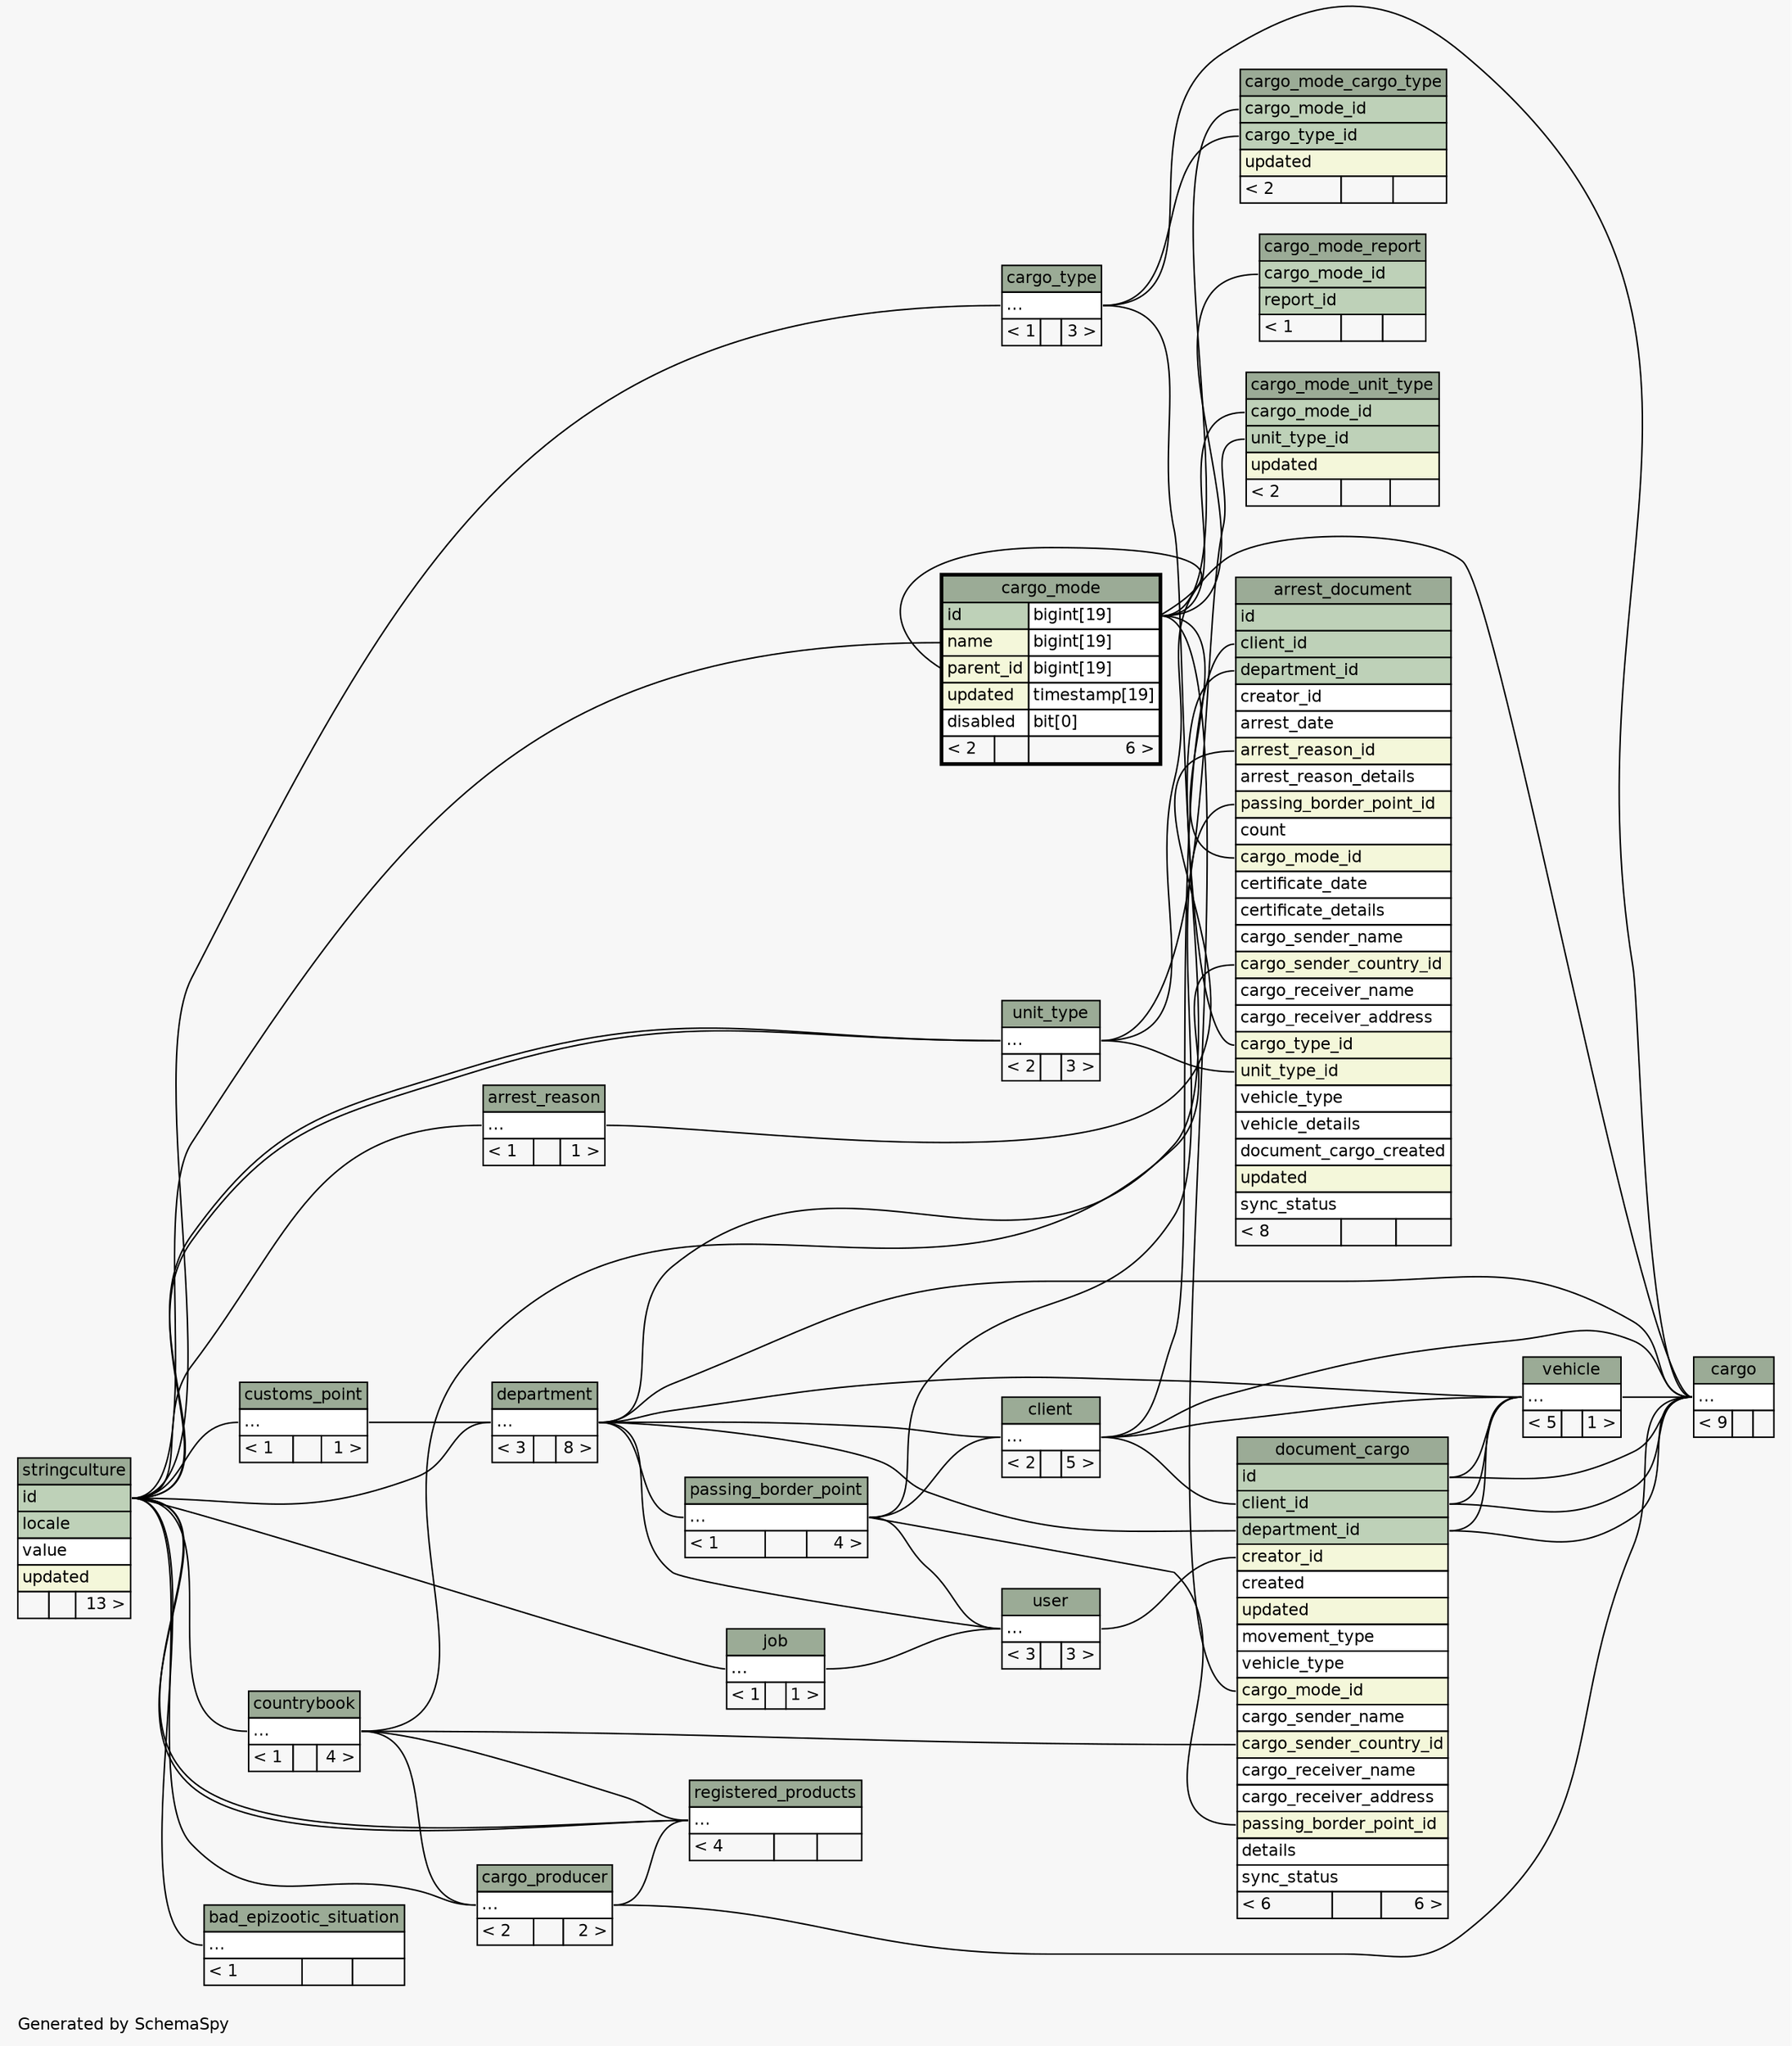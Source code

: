 // dot 2.26.3 on Windows Vista 6.0
// SchemaSpy rev 514
digraph "twoDegreesRelationshipsDiagram" {
  graph [
    rankdir="RL"
    bgcolor="#f7f7f7"
    label="\nGenerated by SchemaSpy"
    labeljust="l"
    nodesep="0.18"
    ranksep="0.46"
    fontname="Helvetica"
    fontsize="11"
  ];
  node [
    fontname="Helvetica"
    fontsize="11"
    shape="plaintext"
  ];
  edge [
    arrowsize="0.8"
  ];
  "arrest_document":"arrest_reason_id":w -> "arrest_reason":"elipses":e [arrowhead=none arrowtail=crowodot];
  "arrest_document":"cargo_mode_id":w -> "cargo_mode":"id.type":e [arrowhead=none arrowtail=crowodot];
  "arrest_document":"cargo_sender_country_id":w -> "countrybook":"elipses":e [arrowhead=none arrowtail=crowodot];
  "arrest_document":"cargo_type_id":w -> "cargo_type":"elipses":e [arrowhead=none arrowtail=crowodot];
  "arrest_document":"client_id":w -> "client":"elipses":e [arrowhead=none arrowtail=crowodot];
  "arrest_document":"department_id":w -> "department":"elipses":e [arrowhead=none arrowtail=crowodot];
  "arrest_document":"passing_border_point_id":w -> "passing_border_point":"elipses":e [arrowhead=none arrowtail=crowodot];
  "arrest_document":"unit_type_id":w -> "unit_type":"elipses":e [arrowhead=none arrowtail=crowodot];
  "arrest_reason":"elipses":w -> "stringculture":"id":e [arrowhead=none arrowtail=crowodot];
  "bad_epizootic_situation":"elipses":w -> "stringculture":"id":e [arrowhead=none arrowtail=crowodot];
  "cargo":"elipses":w -> "cargo_producer":"elipses":e [arrowhead=none arrowtail=crowodot];
  "cargo":"elipses":w -> "cargo_type":"elipses":e [arrowhead=none arrowtail=crowodot];
  "cargo":"elipses":w -> "client":"elipses":e [arrowhead=none arrowtail=crowodot];
  "cargo":"elipses":w -> "document_cargo":"client_id":e [arrowhead=none arrowtail=crowodot];
  "cargo":"elipses":w -> "department":"elipses":e [arrowhead=none arrowtail=crowodot];
  "cargo":"elipses":w -> "document_cargo":"department_id":e [arrowhead=none arrowtail=crowodot];
  "cargo":"elipses":w -> "document_cargo":"id":e [arrowhead=none arrowtail=crowodot];
  "cargo":"elipses":w -> "unit_type":"elipses":e [arrowhead=none arrowtail=crowodot];
  "cargo":"elipses":w -> "vehicle":"elipses":e [arrowhead=none arrowtail=crowodot];
  "cargo_mode":"name":w -> "stringculture":"id":e [arrowhead=none arrowtail=crowodot];
  "cargo_mode":"parent_id":w -> "cargo_mode":"id.type":e [arrowhead=none arrowtail=crowodot];
  "cargo_mode_cargo_type":"cargo_mode_id":w -> "cargo_mode":"id.type":e [arrowhead=none arrowtail=crowodot];
  "cargo_mode_cargo_type":"cargo_type_id":w -> "cargo_type":"elipses":e [arrowhead=none arrowtail=crowodot];
  "cargo_mode_report":"cargo_mode_id":w -> "cargo_mode":"id.type":e [arrowhead=none arrowtail=crowodot];
  "cargo_mode_unit_type":"cargo_mode_id":w -> "cargo_mode":"id.type":e [arrowhead=none arrowtail=crowodot];
  "cargo_mode_unit_type":"unit_type_id":w -> "unit_type":"elipses":e [arrowhead=none arrowtail=crowodot];
  "cargo_producer":"elipses":w -> "countrybook":"elipses":e [arrowhead=none arrowtail=crowodot];
  "cargo_producer":"elipses":w -> "stringculture":"id":e [arrowhead=none arrowtail=crowodot];
  "cargo_type":"elipses":w -> "stringculture":"id":e [arrowhead=none arrowtail=crowodot];
  "client":"elipses":w -> "department":"elipses":e [arrowhead=none arrowtail=crowodot];
  "client":"elipses":w -> "passing_border_point":"elipses":e [arrowhead=none arrowtail=crowodot];
  "countrybook":"elipses":w -> "stringculture":"id":e [arrowhead=none arrowtail=crowodot];
  "customs_point":"elipses":w -> "stringculture":"id":e [arrowhead=none arrowtail=crowodot];
  "department":"elipses":w -> "customs_point":"elipses":e [arrowhead=none arrowtail=crowodot];
  "department":"elipses":w -> "stringculture":"id":e [arrowhead=none arrowtail=crowodot];
  "document_cargo":"cargo_mode_id":w -> "cargo_mode":"id.type":e [arrowhead=none arrowtail=crowodot];
  "document_cargo":"cargo_sender_country_id":w -> "countrybook":"elipses":e [arrowhead=none arrowtail=crowodot];
  "document_cargo":"client_id":w -> "client":"elipses":e [arrowhead=none arrowtail=crowodot];
  "document_cargo":"creator_id":w -> "user":"elipses":e [arrowhead=none arrowtail=crowodot];
  "document_cargo":"department_id":w -> "department":"elipses":e [arrowhead=none arrowtail=crowodot];
  "document_cargo":"passing_border_point_id":w -> "passing_border_point":"elipses":e [arrowhead=none arrowtail=crowodot];
  "job":"elipses":w -> "stringculture":"id":e [arrowhead=none arrowtail=crowodot];
  "passing_border_point":"elipses":w -> "department":"elipses":e [arrowhead=none arrowtail=crowodot];
  "registered_products":"elipses":w -> "cargo_producer":"elipses":e [arrowhead=none arrowtail=crowodot];
  "registered_products":"elipses":w -> "stringculture":"id":e [arrowhead=none arrowtail=crowodot];
  "registered_products":"elipses":w -> "countrybook":"elipses":e [arrowhead=none arrowtail=crowodot];
  "registered_products":"elipses":w -> "stringculture":"id":e [arrowhead=none arrowtail=crowodot];
  "unit_type":"elipses":w -> "stringculture":"id":e [arrowhead=none arrowtail=crowodot];
  "unit_type":"elipses":w -> "stringculture":"id":e [arrowhead=none arrowtail=crowodot];
  "user":"elipses":w -> "department":"elipses":e [arrowhead=none arrowtail=crowodot];
  "user":"elipses":w -> "job":"elipses":e [arrowhead=none arrowtail=crowodot];
  "user":"elipses":w -> "passing_border_point":"elipses":e [arrowhead=none arrowtail=crowodot];
  "vehicle":"elipses":w -> "client":"elipses":e [arrowhead=none arrowtail=crowodot];
  "vehicle":"elipses":w -> "document_cargo":"client_id":e [arrowhead=none arrowtail=crowodot];
  "vehicle":"elipses":w -> "department":"elipses":e [arrowhead=none arrowtail=crowodot];
  "vehicle":"elipses":w -> "document_cargo":"department_id":e [arrowhead=none arrowtail=crowodot];
  "vehicle":"elipses":w -> "document_cargo":"id":e [arrowhead=none arrowtail=crowodot];
  "arrest_document" [
    label=<
    <TABLE BORDER="0" CELLBORDER="1" CELLSPACING="0" BGCOLOR="#ffffff">
      <TR><TD COLSPAN="3" BGCOLOR="#9bab96" ALIGN="CENTER">arrest_document</TD></TR>
      <TR><TD PORT="id" COLSPAN="3" BGCOLOR="#bed1b8" ALIGN="LEFT">id</TD></TR>
      <TR><TD PORT="client_id" COLSPAN="3" BGCOLOR="#bed1b8" ALIGN="LEFT">client_id</TD></TR>
      <TR><TD PORT="department_id" COLSPAN="3" BGCOLOR="#bed1b8" ALIGN="LEFT">department_id</TD></TR>
      <TR><TD PORT="creator_id" COLSPAN="3" ALIGN="LEFT">creator_id</TD></TR>
      <TR><TD PORT="arrest_date" COLSPAN="3" ALIGN="LEFT">arrest_date</TD></TR>
      <TR><TD PORT="arrest_reason_id" COLSPAN="3" BGCOLOR="#f4f7da" ALIGN="LEFT">arrest_reason_id</TD></TR>
      <TR><TD PORT="arrest_reason_details" COLSPAN="3" ALIGN="LEFT">arrest_reason_details</TD></TR>
      <TR><TD PORT="passing_border_point_id" COLSPAN="3" BGCOLOR="#f4f7da" ALIGN="LEFT">passing_border_point_id</TD></TR>
      <TR><TD PORT="count" COLSPAN="3" ALIGN="LEFT">count</TD></TR>
      <TR><TD PORT="cargo_mode_id" COLSPAN="3" BGCOLOR="#f4f7da" ALIGN="LEFT">cargo_mode_id</TD></TR>
      <TR><TD PORT="certificate_date" COLSPAN="3" ALIGN="LEFT">certificate_date</TD></TR>
      <TR><TD PORT="certificate_details" COLSPAN="3" ALIGN="LEFT">certificate_details</TD></TR>
      <TR><TD PORT="cargo_sender_name" COLSPAN="3" ALIGN="LEFT">cargo_sender_name</TD></TR>
      <TR><TD PORT="cargo_sender_country_id" COLSPAN="3" BGCOLOR="#f4f7da" ALIGN="LEFT">cargo_sender_country_id</TD></TR>
      <TR><TD PORT="cargo_receiver_name" COLSPAN="3" ALIGN="LEFT">cargo_receiver_name</TD></TR>
      <TR><TD PORT="cargo_receiver_address" COLSPAN="3" ALIGN="LEFT">cargo_receiver_address</TD></TR>
      <TR><TD PORT="cargo_type_id" COLSPAN="3" BGCOLOR="#f4f7da" ALIGN="LEFT">cargo_type_id</TD></TR>
      <TR><TD PORT="unit_type_id" COLSPAN="3" BGCOLOR="#f4f7da" ALIGN="LEFT">unit_type_id</TD></TR>
      <TR><TD PORT="vehicle_type" COLSPAN="3" ALIGN="LEFT">vehicle_type</TD></TR>
      <TR><TD PORT="vehicle_details" COLSPAN="3" ALIGN="LEFT">vehicle_details</TD></TR>
      <TR><TD PORT="document_cargo_created" COLSPAN="3" ALIGN="LEFT">document_cargo_created</TD></TR>
      <TR><TD PORT="updated" COLSPAN="3" BGCOLOR="#f4f7da" ALIGN="LEFT">updated</TD></TR>
      <TR><TD PORT="sync_status" COLSPAN="3" ALIGN="LEFT">sync_status</TD></TR>
      <TR><TD ALIGN="LEFT" BGCOLOR="#f7f7f7">&lt; 8</TD><TD ALIGN="RIGHT" BGCOLOR="#f7f7f7">  </TD><TD ALIGN="RIGHT" BGCOLOR="#f7f7f7">  </TD></TR>
    </TABLE>>
    URL="arrest_document.html"
    tooltip="arrest_document"
  ];
  "arrest_reason" [
    label=<
    <TABLE BORDER="0" CELLBORDER="1" CELLSPACING="0" BGCOLOR="#ffffff">
      <TR><TD COLSPAN="3" BGCOLOR="#9bab96" ALIGN="CENTER">arrest_reason</TD></TR>
      <TR><TD PORT="elipses" COLSPAN="3" ALIGN="LEFT">...</TD></TR>
      <TR><TD ALIGN="LEFT" BGCOLOR="#f7f7f7">&lt; 1</TD><TD ALIGN="RIGHT" BGCOLOR="#f7f7f7">  </TD><TD ALIGN="RIGHT" BGCOLOR="#f7f7f7">1 &gt;</TD></TR>
    </TABLE>>
    URL="arrest_reason.html"
    tooltip="arrest_reason"
  ];
  "bad_epizootic_situation" [
    label=<
    <TABLE BORDER="0" CELLBORDER="1" CELLSPACING="0" BGCOLOR="#ffffff">
      <TR><TD COLSPAN="3" BGCOLOR="#9bab96" ALIGN="CENTER">bad_epizootic_situation</TD></TR>
      <TR><TD PORT="elipses" COLSPAN="3" ALIGN="LEFT">...</TD></TR>
      <TR><TD ALIGN="LEFT" BGCOLOR="#f7f7f7">&lt; 1</TD><TD ALIGN="RIGHT" BGCOLOR="#f7f7f7">  </TD><TD ALIGN="RIGHT" BGCOLOR="#f7f7f7">  </TD></TR>
    </TABLE>>
    URL="bad_epizootic_situation.html"
    tooltip="bad_epizootic_situation"
  ];
  "cargo" [
    label=<
    <TABLE BORDER="0" CELLBORDER="1" CELLSPACING="0" BGCOLOR="#ffffff">
      <TR><TD COLSPAN="3" BGCOLOR="#9bab96" ALIGN="CENTER">cargo</TD></TR>
      <TR><TD PORT="elipses" COLSPAN="3" ALIGN="LEFT">...</TD></TR>
      <TR><TD ALIGN="LEFT" BGCOLOR="#f7f7f7">&lt; 9</TD><TD ALIGN="RIGHT" BGCOLOR="#f7f7f7">  </TD><TD ALIGN="RIGHT" BGCOLOR="#f7f7f7">  </TD></TR>
    </TABLE>>
    URL="cargo.html"
    tooltip="cargo"
  ];
  "cargo_mode" [
    label=<
    <TABLE BORDER="2" CELLBORDER="1" CELLSPACING="0" BGCOLOR="#ffffff">
      <TR><TD COLSPAN="3" BGCOLOR="#9bab96" ALIGN="CENTER">cargo_mode</TD></TR>
      <TR><TD PORT="id" COLSPAN="2" BGCOLOR="#bed1b8" ALIGN="LEFT">id</TD><TD PORT="id.type" ALIGN="LEFT">bigint[19]</TD></TR>
      <TR><TD PORT="name" COLSPAN="2" BGCOLOR="#f4f7da" ALIGN="LEFT">name</TD><TD PORT="name.type" ALIGN="LEFT">bigint[19]</TD></TR>
      <TR><TD PORT="parent_id" COLSPAN="2" BGCOLOR="#f4f7da" ALIGN="LEFT">parent_id</TD><TD PORT="parent_id.type" ALIGN="LEFT">bigint[19]</TD></TR>
      <TR><TD PORT="updated" COLSPAN="2" BGCOLOR="#f4f7da" ALIGN="LEFT">updated</TD><TD PORT="updated.type" ALIGN="LEFT">timestamp[19]</TD></TR>
      <TR><TD PORT="disabled" COLSPAN="2" ALIGN="LEFT">disabled</TD><TD PORT="disabled.type" ALIGN="LEFT">bit[0]</TD></TR>
      <TR><TD ALIGN="LEFT" BGCOLOR="#f7f7f7">&lt; 2</TD><TD ALIGN="RIGHT" BGCOLOR="#f7f7f7">  </TD><TD ALIGN="RIGHT" BGCOLOR="#f7f7f7">6 &gt;</TD></TR>
    </TABLE>>
    URL="cargo_mode.html"
    tooltip="cargo_mode"
  ];
  "cargo_mode_cargo_type" [
    label=<
    <TABLE BORDER="0" CELLBORDER="1" CELLSPACING="0" BGCOLOR="#ffffff">
      <TR><TD COLSPAN="3" BGCOLOR="#9bab96" ALIGN="CENTER">cargo_mode_cargo_type</TD></TR>
      <TR><TD PORT="cargo_mode_id" COLSPAN="3" BGCOLOR="#bed1b8" ALIGN="LEFT">cargo_mode_id</TD></TR>
      <TR><TD PORT="cargo_type_id" COLSPAN="3" BGCOLOR="#bed1b8" ALIGN="LEFT">cargo_type_id</TD></TR>
      <TR><TD PORT="updated" COLSPAN="3" BGCOLOR="#f4f7da" ALIGN="LEFT">updated</TD></TR>
      <TR><TD ALIGN="LEFT" BGCOLOR="#f7f7f7">&lt; 2</TD><TD ALIGN="RIGHT" BGCOLOR="#f7f7f7">  </TD><TD ALIGN="RIGHT" BGCOLOR="#f7f7f7">  </TD></TR>
    </TABLE>>
    URL="cargo_mode_cargo_type.html"
    tooltip="cargo_mode_cargo_type"
  ];
  "cargo_mode_report" [
    label=<
    <TABLE BORDER="0" CELLBORDER="1" CELLSPACING="0" BGCOLOR="#ffffff">
      <TR><TD COLSPAN="3" BGCOLOR="#9bab96" ALIGN="CENTER">cargo_mode_report</TD></TR>
      <TR><TD PORT="cargo_mode_id" COLSPAN="3" BGCOLOR="#bed1b8" ALIGN="LEFT">cargo_mode_id</TD></TR>
      <TR><TD PORT="report_id" COLSPAN="3" BGCOLOR="#bed1b8" ALIGN="LEFT">report_id</TD></TR>
      <TR><TD ALIGN="LEFT" BGCOLOR="#f7f7f7">&lt; 1</TD><TD ALIGN="RIGHT" BGCOLOR="#f7f7f7">  </TD><TD ALIGN="RIGHT" BGCOLOR="#f7f7f7">  </TD></TR>
    </TABLE>>
    URL="cargo_mode_report.html"
    tooltip="cargo_mode_report"
  ];
  "cargo_mode_unit_type" [
    label=<
    <TABLE BORDER="0" CELLBORDER="1" CELLSPACING="0" BGCOLOR="#ffffff">
      <TR><TD COLSPAN="3" BGCOLOR="#9bab96" ALIGN="CENTER">cargo_mode_unit_type</TD></TR>
      <TR><TD PORT="cargo_mode_id" COLSPAN="3" BGCOLOR="#bed1b8" ALIGN="LEFT">cargo_mode_id</TD></TR>
      <TR><TD PORT="unit_type_id" COLSPAN="3" BGCOLOR="#bed1b8" ALIGN="LEFT">unit_type_id</TD></TR>
      <TR><TD PORT="updated" COLSPAN="3" BGCOLOR="#f4f7da" ALIGN="LEFT">updated</TD></TR>
      <TR><TD ALIGN="LEFT" BGCOLOR="#f7f7f7">&lt; 2</TD><TD ALIGN="RIGHT" BGCOLOR="#f7f7f7">  </TD><TD ALIGN="RIGHT" BGCOLOR="#f7f7f7">  </TD></TR>
    </TABLE>>
    URL="cargo_mode_unit_type.html"
    tooltip="cargo_mode_unit_type"
  ];
  "cargo_producer" [
    label=<
    <TABLE BORDER="0" CELLBORDER="1" CELLSPACING="0" BGCOLOR="#ffffff">
      <TR><TD COLSPAN="3" BGCOLOR="#9bab96" ALIGN="CENTER">cargo_producer</TD></TR>
      <TR><TD PORT="elipses" COLSPAN="3" ALIGN="LEFT">...</TD></TR>
      <TR><TD ALIGN="LEFT" BGCOLOR="#f7f7f7">&lt; 2</TD><TD ALIGN="RIGHT" BGCOLOR="#f7f7f7">  </TD><TD ALIGN="RIGHT" BGCOLOR="#f7f7f7">2 &gt;</TD></TR>
    </TABLE>>
    URL="cargo_producer.html"
    tooltip="cargo_producer"
  ];
  "cargo_type" [
    label=<
    <TABLE BORDER="0" CELLBORDER="1" CELLSPACING="0" BGCOLOR="#ffffff">
      <TR><TD COLSPAN="3" BGCOLOR="#9bab96" ALIGN="CENTER">cargo_type</TD></TR>
      <TR><TD PORT="elipses" COLSPAN="3" ALIGN="LEFT">...</TD></TR>
      <TR><TD ALIGN="LEFT" BGCOLOR="#f7f7f7">&lt; 1</TD><TD ALIGN="RIGHT" BGCOLOR="#f7f7f7">  </TD><TD ALIGN="RIGHT" BGCOLOR="#f7f7f7">3 &gt;</TD></TR>
    </TABLE>>
    URL="cargo_type.html"
    tooltip="cargo_type"
  ];
  "client" [
    label=<
    <TABLE BORDER="0" CELLBORDER="1" CELLSPACING="0" BGCOLOR="#ffffff">
      <TR><TD COLSPAN="3" BGCOLOR="#9bab96" ALIGN="CENTER">client</TD></TR>
      <TR><TD PORT="elipses" COLSPAN="3" ALIGN="LEFT">...</TD></TR>
      <TR><TD ALIGN="LEFT" BGCOLOR="#f7f7f7">&lt; 2</TD><TD ALIGN="RIGHT" BGCOLOR="#f7f7f7">  </TD><TD ALIGN="RIGHT" BGCOLOR="#f7f7f7">5 &gt;</TD></TR>
    </TABLE>>
    URL="client.html"
    tooltip="client"
  ];
  "countrybook" [
    label=<
    <TABLE BORDER="0" CELLBORDER="1" CELLSPACING="0" BGCOLOR="#ffffff">
      <TR><TD COLSPAN="3" BGCOLOR="#9bab96" ALIGN="CENTER">countrybook</TD></TR>
      <TR><TD PORT="elipses" COLSPAN="3" ALIGN="LEFT">...</TD></TR>
      <TR><TD ALIGN="LEFT" BGCOLOR="#f7f7f7">&lt; 1</TD><TD ALIGN="RIGHT" BGCOLOR="#f7f7f7">  </TD><TD ALIGN="RIGHT" BGCOLOR="#f7f7f7">4 &gt;</TD></TR>
    </TABLE>>
    URL="countrybook.html"
    tooltip="countrybook"
  ];
  "customs_point" [
    label=<
    <TABLE BORDER="0" CELLBORDER="1" CELLSPACING="0" BGCOLOR="#ffffff">
      <TR><TD COLSPAN="3" BGCOLOR="#9bab96" ALIGN="CENTER">customs_point</TD></TR>
      <TR><TD PORT="elipses" COLSPAN="3" ALIGN="LEFT">...</TD></TR>
      <TR><TD ALIGN="LEFT" BGCOLOR="#f7f7f7">&lt; 1</TD><TD ALIGN="RIGHT" BGCOLOR="#f7f7f7">  </TD><TD ALIGN="RIGHT" BGCOLOR="#f7f7f7">1 &gt;</TD></TR>
    </TABLE>>
    URL="customs_point.html"
    tooltip="customs_point"
  ];
  "department" [
    label=<
    <TABLE BORDER="0" CELLBORDER="1" CELLSPACING="0" BGCOLOR="#ffffff">
      <TR><TD COLSPAN="3" BGCOLOR="#9bab96" ALIGN="CENTER">department</TD></TR>
      <TR><TD PORT="elipses" COLSPAN="3" ALIGN="LEFT">...</TD></TR>
      <TR><TD ALIGN="LEFT" BGCOLOR="#f7f7f7">&lt; 3</TD><TD ALIGN="RIGHT" BGCOLOR="#f7f7f7">  </TD><TD ALIGN="RIGHT" BGCOLOR="#f7f7f7">8 &gt;</TD></TR>
    </TABLE>>
    URL="department.html"
    tooltip="department"
  ];
  "document_cargo" [
    label=<
    <TABLE BORDER="0" CELLBORDER="1" CELLSPACING="0" BGCOLOR="#ffffff">
      <TR><TD COLSPAN="3" BGCOLOR="#9bab96" ALIGN="CENTER">document_cargo</TD></TR>
      <TR><TD PORT="id" COLSPAN="3" BGCOLOR="#bed1b8" ALIGN="LEFT">id</TD></TR>
      <TR><TD PORT="client_id" COLSPAN="3" BGCOLOR="#bed1b8" ALIGN="LEFT">client_id</TD></TR>
      <TR><TD PORT="department_id" COLSPAN="3" BGCOLOR="#bed1b8" ALIGN="LEFT">department_id</TD></TR>
      <TR><TD PORT="creator_id" COLSPAN="3" BGCOLOR="#f4f7da" ALIGN="LEFT">creator_id</TD></TR>
      <TR><TD PORT="created" COLSPAN="3" ALIGN="LEFT">created</TD></TR>
      <TR><TD PORT="updated" COLSPAN="3" BGCOLOR="#f4f7da" ALIGN="LEFT">updated</TD></TR>
      <TR><TD PORT="movement_type" COLSPAN="3" ALIGN="LEFT">movement_type</TD></TR>
      <TR><TD PORT="vehicle_type" COLSPAN="3" ALIGN="LEFT">vehicle_type</TD></TR>
      <TR><TD PORT="cargo_mode_id" COLSPAN="3" BGCOLOR="#f4f7da" ALIGN="LEFT">cargo_mode_id</TD></TR>
      <TR><TD PORT="cargo_sender_name" COLSPAN="3" ALIGN="LEFT">cargo_sender_name</TD></TR>
      <TR><TD PORT="cargo_sender_country_id" COLSPAN="3" BGCOLOR="#f4f7da" ALIGN="LEFT">cargo_sender_country_id</TD></TR>
      <TR><TD PORT="cargo_receiver_name" COLSPAN="3" ALIGN="LEFT">cargo_receiver_name</TD></TR>
      <TR><TD PORT="cargo_receiver_address" COLSPAN="3" ALIGN="LEFT">cargo_receiver_address</TD></TR>
      <TR><TD PORT="passing_border_point_id" COLSPAN="3" BGCOLOR="#f4f7da" ALIGN="LEFT">passing_border_point_id</TD></TR>
      <TR><TD PORT="details" COLSPAN="3" ALIGN="LEFT">details</TD></TR>
      <TR><TD PORT="sync_status" COLSPAN="3" ALIGN="LEFT">sync_status</TD></TR>
      <TR><TD ALIGN="LEFT" BGCOLOR="#f7f7f7">&lt; 6</TD><TD ALIGN="RIGHT" BGCOLOR="#f7f7f7">  </TD><TD ALIGN="RIGHT" BGCOLOR="#f7f7f7">6 &gt;</TD></TR>
    </TABLE>>
    URL="document_cargo.html"
    tooltip="document_cargo"
  ];
  "job" [
    label=<
    <TABLE BORDER="0" CELLBORDER="1" CELLSPACING="0" BGCOLOR="#ffffff">
      <TR><TD COLSPAN="3" BGCOLOR="#9bab96" ALIGN="CENTER">job</TD></TR>
      <TR><TD PORT="elipses" COLSPAN="3" ALIGN="LEFT">...</TD></TR>
      <TR><TD ALIGN="LEFT" BGCOLOR="#f7f7f7">&lt; 1</TD><TD ALIGN="RIGHT" BGCOLOR="#f7f7f7">  </TD><TD ALIGN="RIGHT" BGCOLOR="#f7f7f7">1 &gt;</TD></TR>
    </TABLE>>
    URL="job.html"
    tooltip="job"
  ];
  "passing_border_point" [
    label=<
    <TABLE BORDER="0" CELLBORDER="1" CELLSPACING="0" BGCOLOR="#ffffff">
      <TR><TD COLSPAN="3" BGCOLOR="#9bab96" ALIGN="CENTER">passing_border_point</TD></TR>
      <TR><TD PORT="elipses" COLSPAN="3" ALIGN="LEFT">...</TD></TR>
      <TR><TD ALIGN="LEFT" BGCOLOR="#f7f7f7">&lt; 1</TD><TD ALIGN="RIGHT" BGCOLOR="#f7f7f7">  </TD><TD ALIGN="RIGHT" BGCOLOR="#f7f7f7">4 &gt;</TD></TR>
    </TABLE>>
    URL="passing_border_point.html"
    tooltip="passing_border_point"
  ];
  "registered_products" [
    label=<
    <TABLE BORDER="0" CELLBORDER="1" CELLSPACING="0" BGCOLOR="#ffffff">
      <TR><TD COLSPAN="3" BGCOLOR="#9bab96" ALIGN="CENTER">registered_products</TD></TR>
      <TR><TD PORT="elipses" COLSPAN="3" ALIGN="LEFT">...</TD></TR>
      <TR><TD ALIGN="LEFT" BGCOLOR="#f7f7f7">&lt; 4</TD><TD ALIGN="RIGHT" BGCOLOR="#f7f7f7">  </TD><TD ALIGN="RIGHT" BGCOLOR="#f7f7f7">  </TD></TR>
    </TABLE>>
    URL="registered_products.html"
    tooltip="registered_products"
  ];
  "stringculture" [
    label=<
    <TABLE BORDER="0" CELLBORDER="1" CELLSPACING="0" BGCOLOR="#ffffff">
      <TR><TD COLSPAN="3" BGCOLOR="#9bab96" ALIGN="CENTER">stringculture</TD></TR>
      <TR><TD PORT="id" COLSPAN="3" BGCOLOR="#bed1b8" ALIGN="LEFT">id</TD></TR>
      <TR><TD PORT="locale" COLSPAN="3" BGCOLOR="#bed1b8" ALIGN="LEFT">locale</TD></TR>
      <TR><TD PORT="value" COLSPAN="3" ALIGN="LEFT">value</TD></TR>
      <TR><TD PORT="updated" COLSPAN="3" BGCOLOR="#f4f7da" ALIGN="LEFT">updated</TD></TR>
      <TR><TD ALIGN="LEFT" BGCOLOR="#f7f7f7">  </TD><TD ALIGN="RIGHT" BGCOLOR="#f7f7f7">  </TD><TD ALIGN="RIGHT" BGCOLOR="#f7f7f7">13 &gt;</TD></TR>
    </TABLE>>
    URL="stringculture.html"
    tooltip="stringculture"
  ];
  "unit_type" [
    label=<
    <TABLE BORDER="0" CELLBORDER="1" CELLSPACING="0" BGCOLOR="#ffffff">
      <TR><TD COLSPAN="3" BGCOLOR="#9bab96" ALIGN="CENTER">unit_type</TD></TR>
      <TR><TD PORT="elipses" COLSPAN="3" ALIGN="LEFT">...</TD></TR>
      <TR><TD ALIGN="LEFT" BGCOLOR="#f7f7f7">&lt; 2</TD><TD ALIGN="RIGHT" BGCOLOR="#f7f7f7">  </TD><TD ALIGN="RIGHT" BGCOLOR="#f7f7f7">3 &gt;</TD></TR>
    </TABLE>>
    URL="unit_type.html"
    tooltip="unit_type"
  ];
  "user" [
    label=<
    <TABLE BORDER="0" CELLBORDER="1" CELLSPACING="0" BGCOLOR="#ffffff">
      <TR><TD COLSPAN="3" BGCOLOR="#9bab96" ALIGN="CENTER">user</TD></TR>
      <TR><TD PORT="elipses" COLSPAN="3" ALIGN="LEFT">...</TD></TR>
      <TR><TD ALIGN="LEFT" BGCOLOR="#f7f7f7">&lt; 3</TD><TD ALIGN="RIGHT" BGCOLOR="#f7f7f7">  </TD><TD ALIGN="RIGHT" BGCOLOR="#f7f7f7">3 &gt;</TD></TR>
    </TABLE>>
    URL="user.html"
    tooltip="user"
  ];
  "vehicle" [
    label=<
    <TABLE BORDER="0" CELLBORDER="1" CELLSPACING="0" BGCOLOR="#ffffff">
      <TR><TD COLSPAN="3" BGCOLOR="#9bab96" ALIGN="CENTER">vehicle</TD></TR>
      <TR><TD PORT="elipses" COLSPAN="3" ALIGN="LEFT">...</TD></TR>
      <TR><TD ALIGN="LEFT" BGCOLOR="#f7f7f7">&lt; 5</TD><TD ALIGN="RIGHT" BGCOLOR="#f7f7f7">  </TD><TD ALIGN="RIGHT" BGCOLOR="#f7f7f7">1 &gt;</TD></TR>
    </TABLE>>
    URL="vehicle.html"
    tooltip="vehicle"
  ];
}
